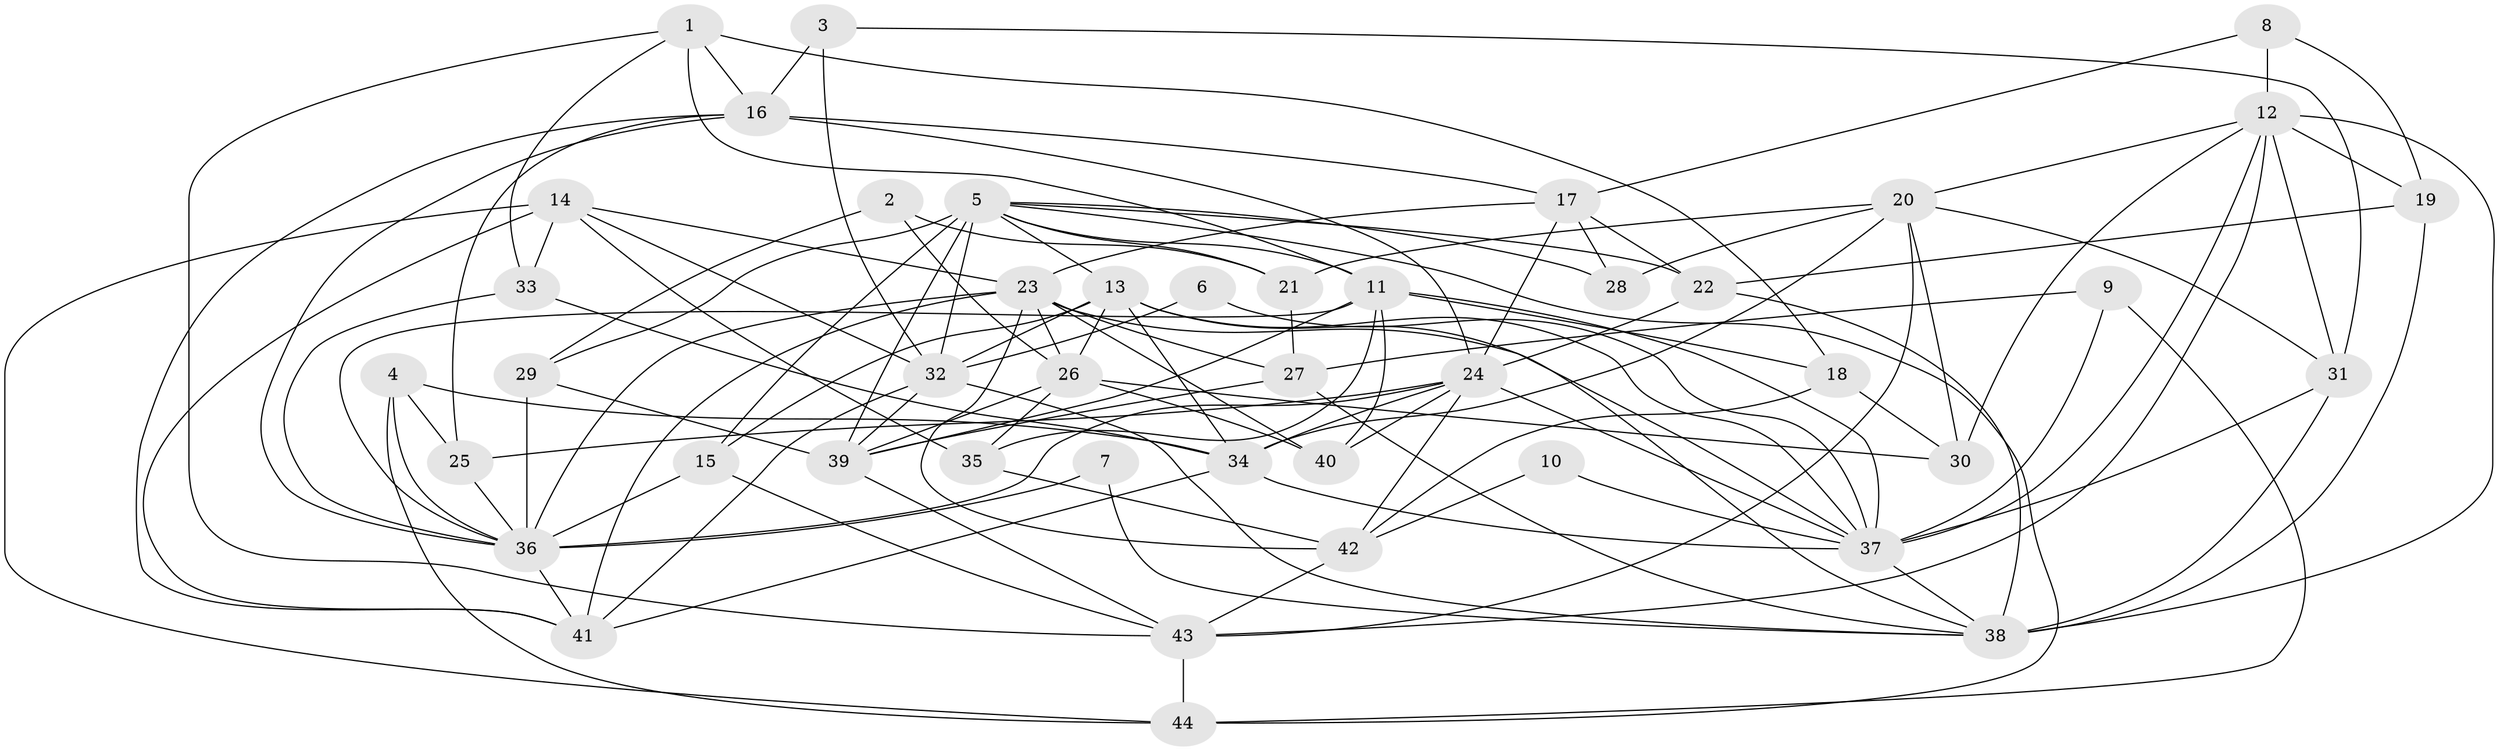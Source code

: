 // original degree distribution, {5: 0.19318181818181818, 3: 0.2727272727272727, 6: 0.11363636363636363, 4: 0.22727272727272727, 2: 0.14772727272727273, 8: 0.011363636363636364, 7: 0.03409090909090909}
// Generated by graph-tools (version 1.1) at 2025/50/03/09/25 03:50:03]
// undirected, 44 vertices, 123 edges
graph export_dot {
graph [start="1"]
  node [color=gray90,style=filled];
  1;
  2;
  3;
  4;
  5;
  6;
  7;
  8;
  9;
  10;
  11;
  12;
  13;
  14;
  15;
  16;
  17;
  18;
  19;
  20;
  21;
  22;
  23;
  24;
  25;
  26;
  27;
  28;
  29;
  30;
  31;
  32;
  33;
  34;
  35;
  36;
  37;
  38;
  39;
  40;
  41;
  42;
  43;
  44;
  1 -- 11 [weight=1.0];
  1 -- 16 [weight=1.0];
  1 -- 18 [weight=1.0];
  1 -- 33 [weight=1.0];
  1 -- 43 [weight=1.0];
  2 -- 21 [weight=1.0];
  2 -- 26 [weight=1.0];
  2 -- 29 [weight=1.0];
  3 -- 16 [weight=1.0];
  3 -- 31 [weight=1.0];
  3 -- 32 [weight=1.0];
  4 -- 25 [weight=1.0];
  4 -- 34 [weight=1.0];
  4 -- 36 [weight=1.0];
  4 -- 44 [weight=1.0];
  5 -- 11 [weight=1.0];
  5 -- 13 [weight=1.0];
  5 -- 15 [weight=1.0];
  5 -- 21 [weight=1.0];
  5 -- 22 [weight=1.0];
  5 -- 28 [weight=1.0];
  5 -- 29 [weight=1.0];
  5 -- 32 [weight=1.0];
  5 -- 39 [weight=1.0];
  5 -- 44 [weight=1.0];
  6 -- 32 [weight=1.0];
  6 -- 37 [weight=1.0];
  7 -- 36 [weight=1.0];
  7 -- 38 [weight=1.0];
  8 -- 12 [weight=1.0];
  8 -- 17 [weight=1.0];
  8 -- 19 [weight=1.0];
  9 -- 27 [weight=1.0];
  9 -- 37 [weight=1.0];
  9 -- 44 [weight=1.0];
  10 -- 37 [weight=1.0];
  10 -- 42 [weight=1.0];
  11 -- 18 [weight=1.0];
  11 -- 35 [weight=1.0];
  11 -- 36 [weight=1.0];
  11 -- 37 [weight=1.0];
  11 -- 39 [weight=1.0];
  11 -- 40 [weight=1.0];
  12 -- 19 [weight=1.0];
  12 -- 20 [weight=1.0];
  12 -- 30 [weight=1.0];
  12 -- 31 [weight=1.0];
  12 -- 37 [weight=1.0];
  12 -- 38 [weight=1.0];
  12 -- 43 [weight=1.0];
  13 -- 15 [weight=1.0];
  13 -- 26 [weight=1.0];
  13 -- 32 [weight=1.0];
  13 -- 34 [weight=1.0];
  13 -- 37 [weight=1.0];
  13 -- 38 [weight=1.0];
  14 -- 23 [weight=1.0];
  14 -- 32 [weight=1.0];
  14 -- 33 [weight=1.0];
  14 -- 35 [weight=1.0];
  14 -- 41 [weight=1.0];
  14 -- 44 [weight=1.0];
  15 -- 36 [weight=1.0];
  15 -- 43 [weight=1.0];
  16 -- 17 [weight=1.0];
  16 -- 24 [weight=1.0];
  16 -- 25 [weight=1.0];
  16 -- 36 [weight=1.0];
  16 -- 41 [weight=1.0];
  17 -- 22 [weight=1.0];
  17 -- 23 [weight=1.0];
  17 -- 24 [weight=1.0];
  17 -- 28 [weight=1.0];
  18 -- 30 [weight=1.0];
  18 -- 42 [weight=1.0];
  19 -- 22 [weight=1.0];
  19 -- 38 [weight=2.0];
  20 -- 21 [weight=1.0];
  20 -- 28 [weight=1.0];
  20 -- 30 [weight=1.0];
  20 -- 31 [weight=1.0];
  20 -- 34 [weight=1.0];
  20 -- 43 [weight=1.0];
  21 -- 27 [weight=1.0];
  22 -- 24 [weight=1.0];
  22 -- 38 [weight=1.0];
  23 -- 26 [weight=1.0];
  23 -- 27 [weight=1.0];
  23 -- 36 [weight=1.0];
  23 -- 37 [weight=1.0];
  23 -- 40 [weight=1.0];
  23 -- 41 [weight=1.0];
  23 -- 42 [weight=1.0];
  24 -- 25 [weight=1.0];
  24 -- 34 [weight=1.0];
  24 -- 36 [weight=1.0];
  24 -- 37 [weight=1.0];
  24 -- 40 [weight=1.0];
  24 -- 42 [weight=1.0];
  25 -- 36 [weight=1.0];
  26 -- 30 [weight=1.0];
  26 -- 35 [weight=1.0];
  26 -- 39 [weight=1.0];
  26 -- 40 [weight=1.0];
  27 -- 38 [weight=1.0];
  27 -- 39 [weight=1.0];
  29 -- 36 [weight=1.0];
  29 -- 39 [weight=1.0];
  31 -- 37 [weight=2.0];
  31 -- 38 [weight=1.0];
  32 -- 38 [weight=1.0];
  32 -- 39 [weight=1.0];
  32 -- 41 [weight=1.0];
  33 -- 34 [weight=1.0];
  33 -- 36 [weight=1.0];
  34 -- 37 [weight=1.0];
  34 -- 41 [weight=1.0];
  35 -- 42 [weight=1.0];
  36 -- 41 [weight=1.0];
  37 -- 38 [weight=1.0];
  39 -- 43 [weight=1.0];
  42 -- 43 [weight=1.0];
  43 -- 44 [weight=1.0];
}
